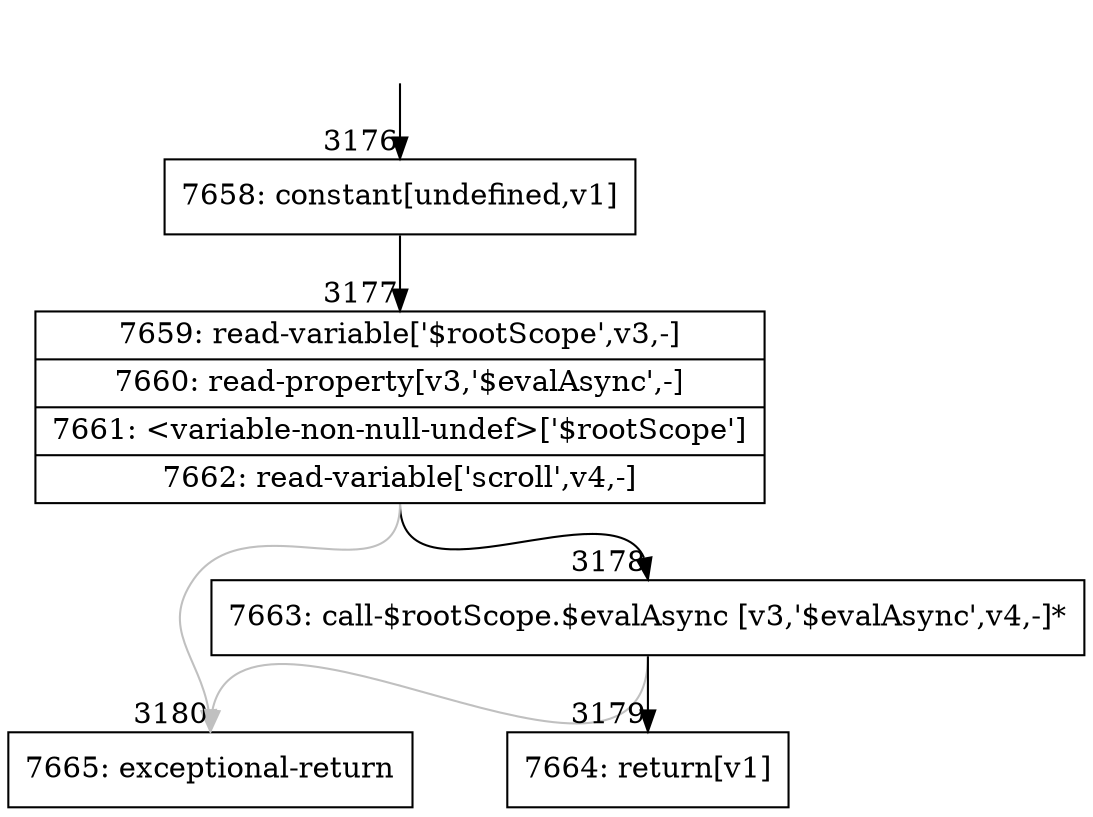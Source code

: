 digraph {
rankdir="TD"
BB_entry258[shape=none,label=""];
BB_entry258 -> BB3176 [tailport=s, headport=n, headlabel="    3176"]
BB3176 [shape=record label="{7658: constant[undefined,v1]}" ] 
BB3176 -> BB3177 [tailport=s, headport=n, headlabel="      3177"]
BB3177 [shape=record label="{7659: read-variable['$rootScope',v3,-]|7660: read-property[v3,'$evalAsync',-]|7661: \<variable-non-null-undef\>['$rootScope']|7662: read-variable['scroll',v4,-]}" ] 
BB3177 -> BB3178 [tailport=s, headport=n, headlabel="      3178"]
BB3177 -> BB3180 [tailport=s, headport=n, color=gray, headlabel="      3180"]
BB3178 [shape=record label="{7663: call-$rootScope.$evalAsync [v3,'$evalAsync',v4,-]*}" ] 
BB3178 -> BB3179 [tailport=s, headport=n, headlabel="      3179"]
BB3178 -> BB3180 [tailport=s, headport=n, color=gray]
BB3179 [shape=record label="{7664: return[v1]}" ] 
BB3180 [shape=record label="{7665: exceptional-return}" ] 
//#$~ 4741
}
